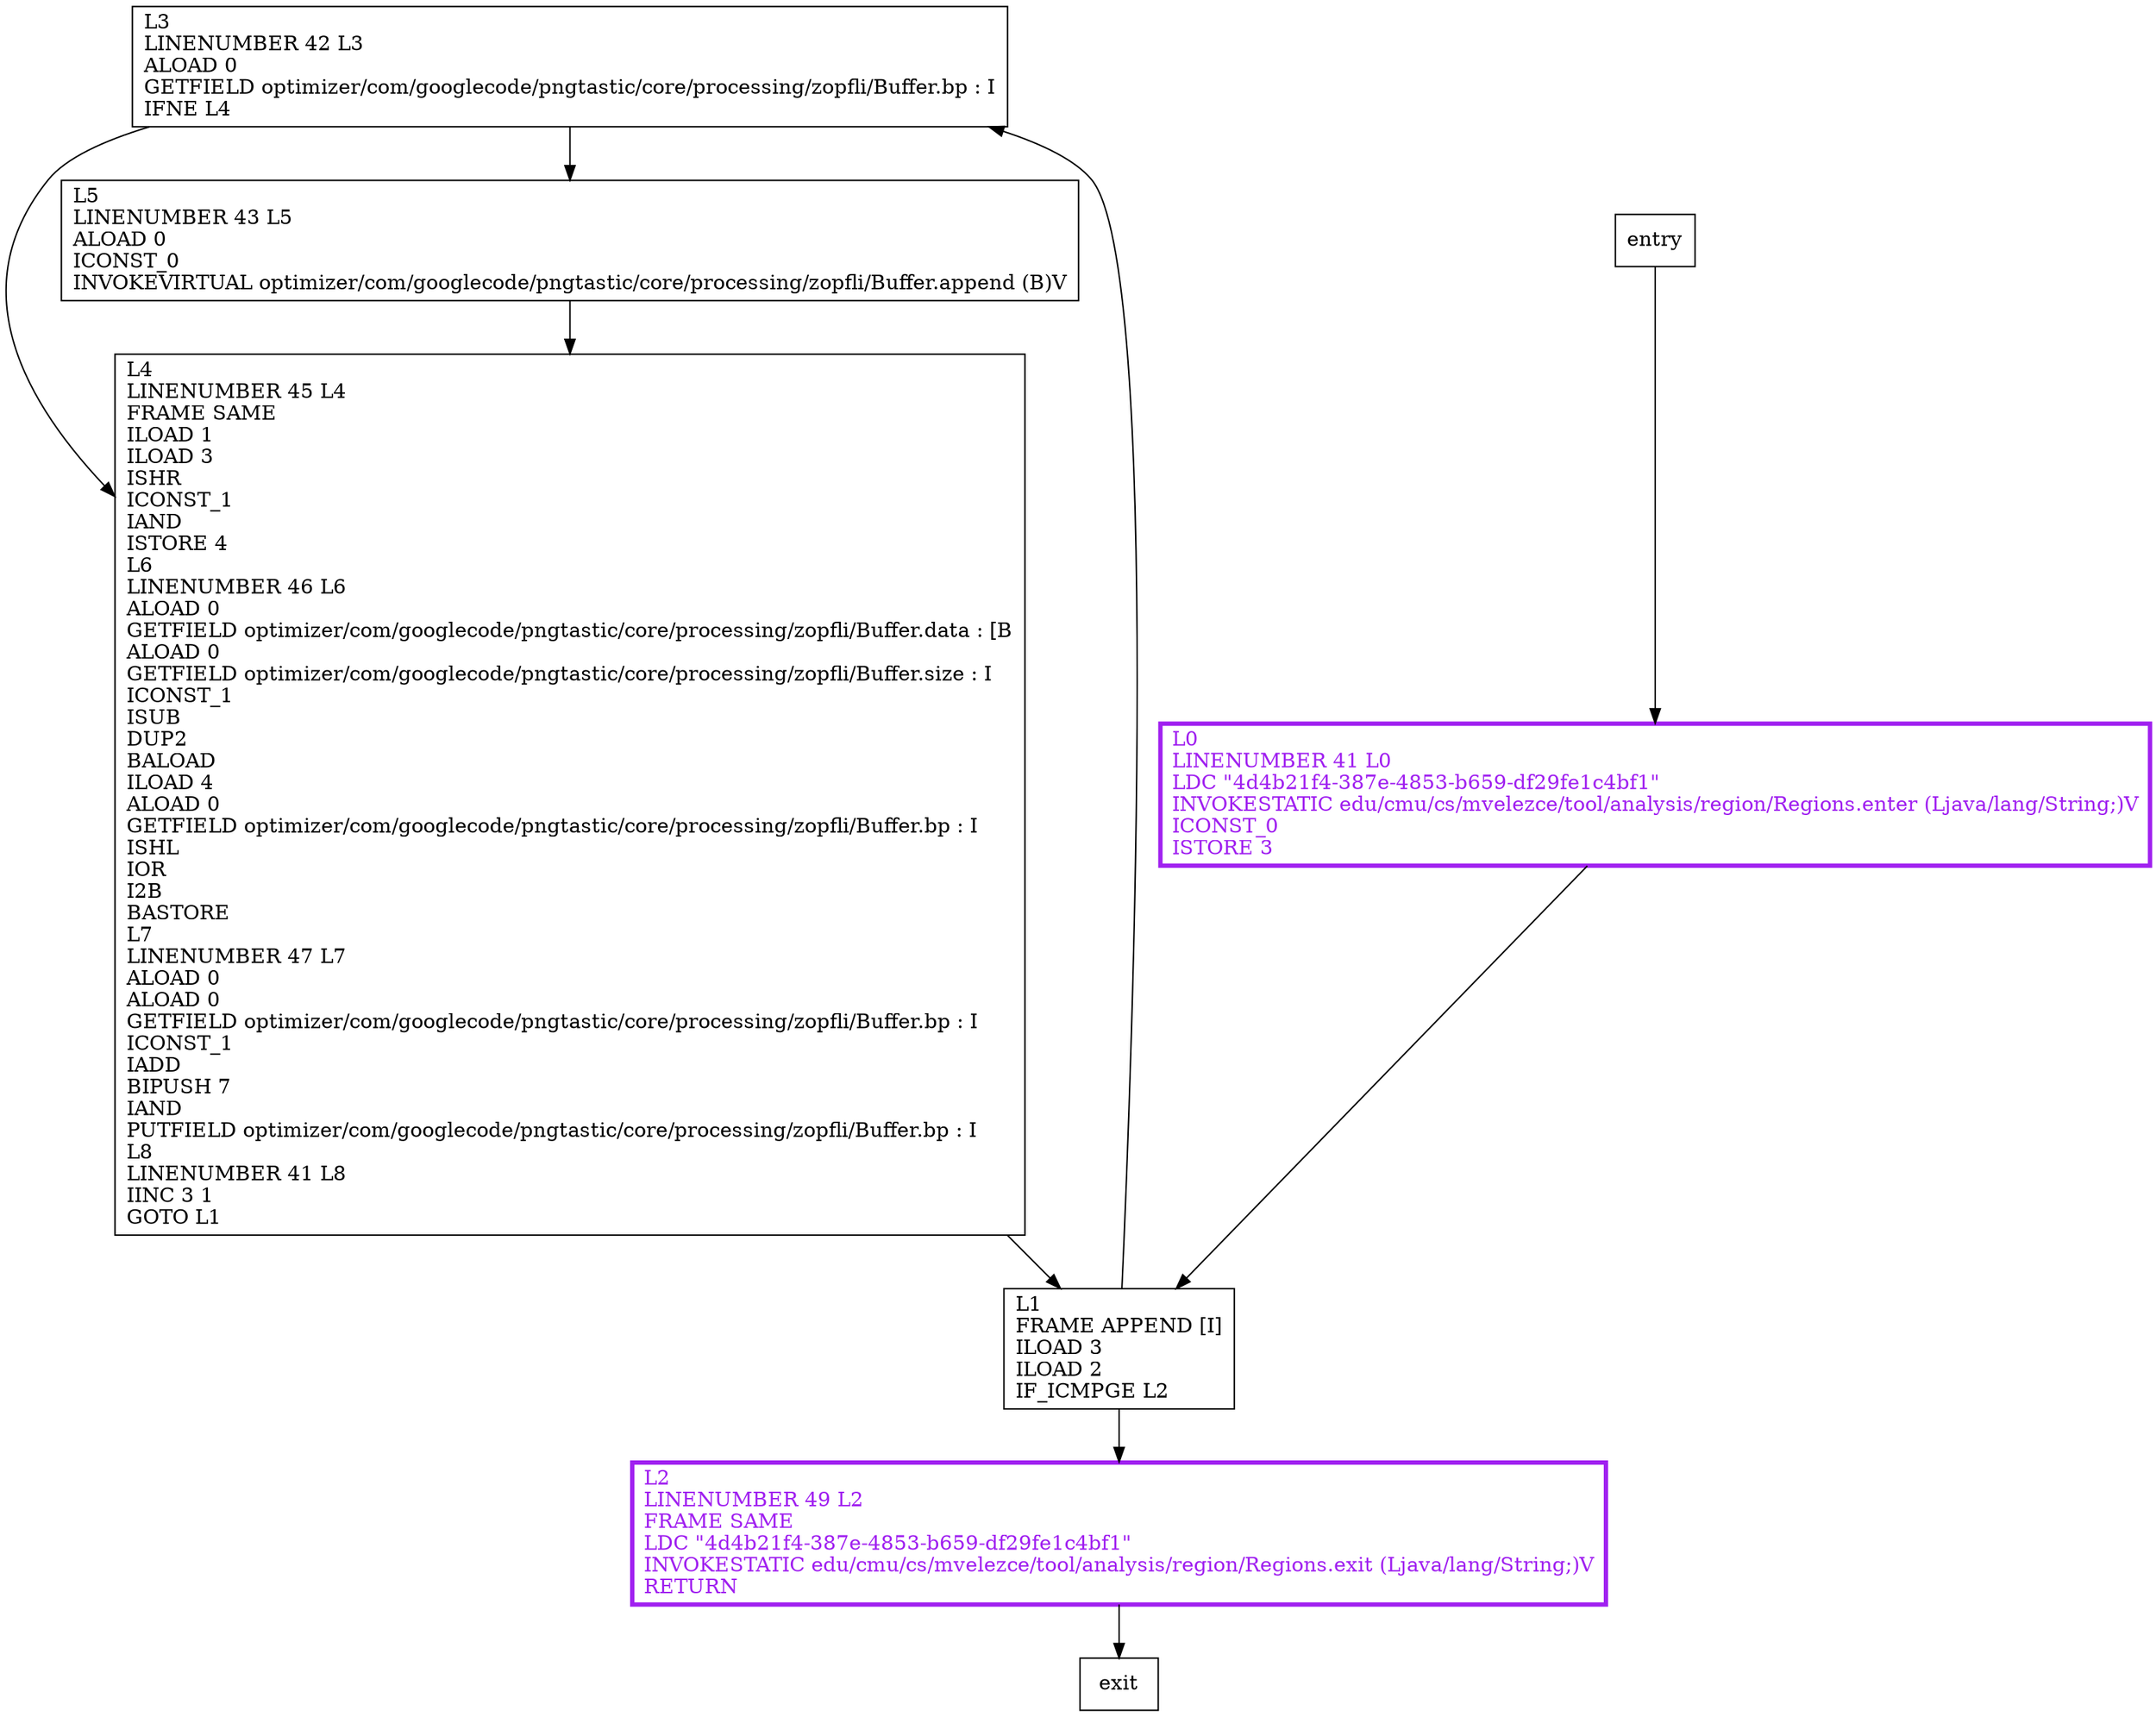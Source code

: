 digraph addBits {
node [shape=record];
713707020 [label="L3\lLINENUMBER 42 L3\lALOAD 0\lGETFIELD optimizer/com/googlecode/pngtastic/core/processing/zopfli/Buffer.bp : I\lIFNE L4\l"];
1492400048 [label="L1\lFRAME APPEND [I]\lILOAD 3\lILOAD 2\lIF_ICMPGE L2\l"];
650679651 [label="L4\lLINENUMBER 45 L4\lFRAME SAME\lILOAD 1\lILOAD 3\lISHR\lICONST_1\lIAND\lISTORE 4\lL6\lLINENUMBER 46 L6\lALOAD 0\lGETFIELD optimizer/com/googlecode/pngtastic/core/processing/zopfli/Buffer.data : [B\lALOAD 0\lGETFIELD optimizer/com/googlecode/pngtastic/core/processing/zopfli/Buffer.size : I\lICONST_1\lISUB\lDUP2\lBALOAD\lILOAD 4\lALOAD 0\lGETFIELD optimizer/com/googlecode/pngtastic/core/processing/zopfli/Buffer.bp : I\lISHL\lIOR\lI2B\lBASTORE\lL7\lLINENUMBER 47 L7\lALOAD 0\lALOAD 0\lGETFIELD optimizer/com/googlecode/pngtastic/core/processing/zopfli/Buffer.bp : I\lICONST_1\lIADD\lBIPUSH 7\lIAND\lPUTFIELD optimizer/com/googlecode/pngtastic/core/processing/zopfli/Buffer.bp : I\lL8\lLINENUMBER 41 L8\lIINC 3 1\lGOTO L1\l"];
759564454 [label="L0\lLINENUMBER 41 L0\lLDC \"4d4b21f4-387e-4853-b659-df29fe1c4bf1\"\lINVOKESTATIC edu/cmu/cs/mvelezce/tool/analysis/region/Regions.enter (Ljava/lang/String;)V\lICONST_0\lISTORE 3\l"];
1003928100 [label="L5\lLINENUMBER 43 L5\lALOAD 0\lICONST_0\lINVOKEVIRTUAL optimizer/com/googlecode/pngtastic/core/processing/zopfli/Buffer.append (B)V\l"];
551056181 [label="L2\lLINENUMBER 49 L2\lFRAME SAME\lLDC \"4d4b21f4-387e-4853-b659-df29fe1c4bf1\"\lINVOKESTATIC edu/cmu/cs/mvelezce/tool/analysis/region/Regions.exit (Ljava/lang/String;)V\lRETURN\l"];
entry;
exit;
entry -> 759564454;
713707020 -> 650679651;
713707020 -> 1003928100;
1492400048 -> 713707020;
1492400048 -> 551056181;
650679651 -> 1492400048;
759564454 -> 1492400048;
1003928100 -> 650679651;
551056181 -> exit;
759564454[fontcolor="purple", penwidth=3, color="purple"];
551056181[fontcolor="purple", penwidth=3, color="purple"];
}
